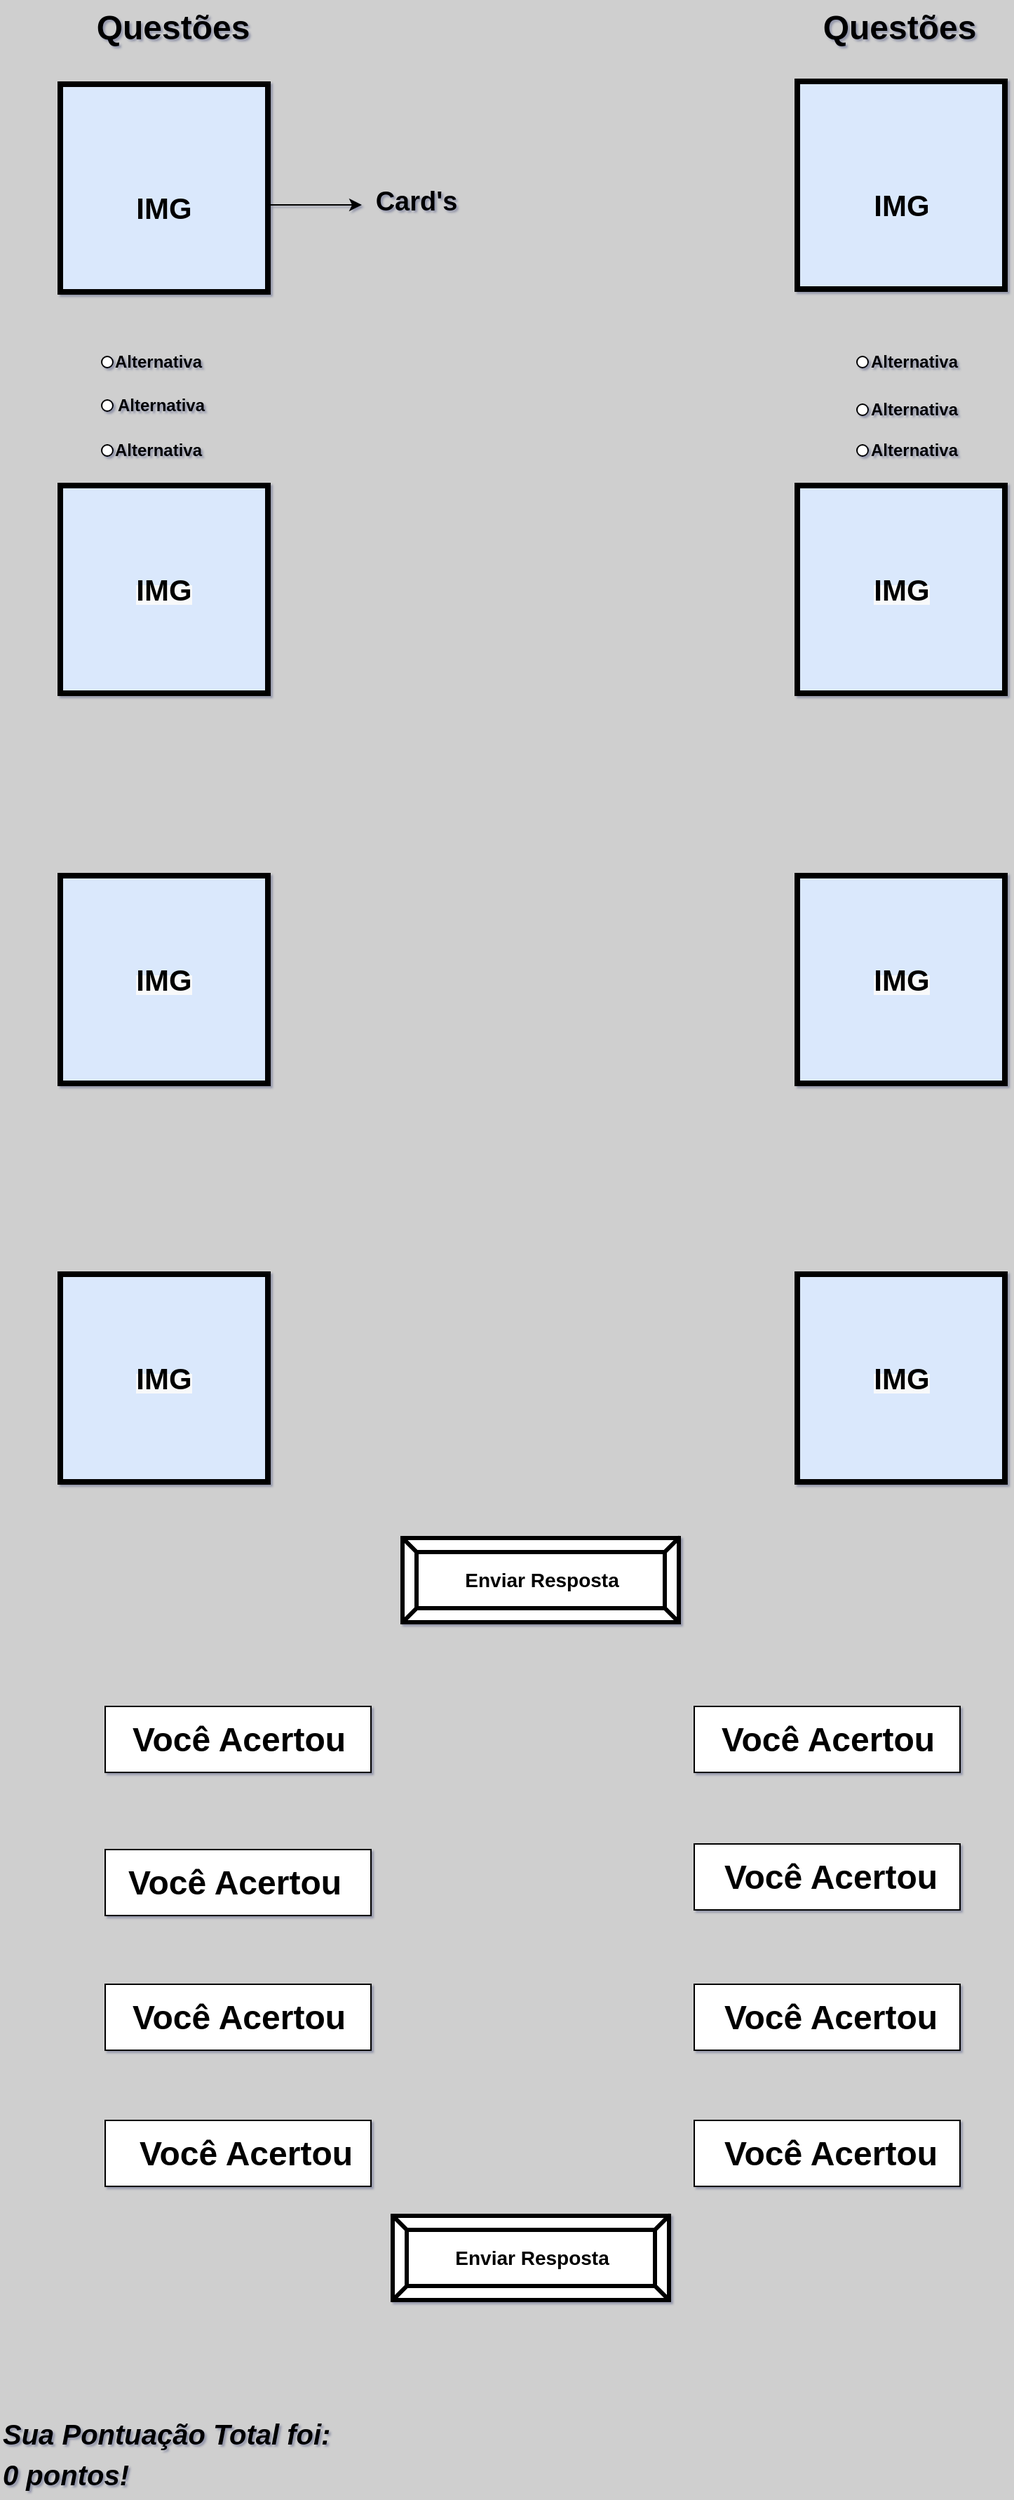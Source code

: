 <mxfile version="14.2.4" type="device"><diagram id="YZzkj1lBWzzHuOXY3-uS" name="Page-1"><mxGraphModel dx="1422" dy="762" grid="0" gridSize="10" guides="1" tooltips="1" connect="1" arrows="1" fold="1" page="1" pageScale="1" pageWidth="827" pageHeight="1169" background="#CFCFCF" math="0" shadow="1"><root><mxCell id="0"/><mxCell id="1" parent="0"/><mxCell id="aG8yV-BHXdRvFB3ECB0A-2" value="&lt;br&gt;&lt;br&gt;&lt;b style=&quot;font-family: &amp;#34;helvetica&amp;#34;&quot;&gt;&lt;font style=&quot;font-size: 21px&quot;&gt;IMG&lt;/font&gt;&lt;/b&gt;" style="whiteSpace=wrap;html=1;aspect=fixed;fillColor=#dae8fc;strokeWidth=4;" vertex="1" parent="1"><mxGeometry x="596.5" y="64" width="148" height="148" as="geometry"/></mxCell><mxCell id="aG8yV-BHXdRvFB3ECB0A-3" value="&#10;&#10;&lt;b style=&quot;color: rgb(0, 0, 0); font-family: helvetica; font-size: 12px; font-style: normal; letter-spacing: normal; text-align: center; text-indent: 0px; text-transform: none; word-spacing: 0px; background-color: rgb(248, 249, 250);&quot;&gt;&lt;font style=&quot;font-size: 21px&quot;&gt;IMG&lt;/font&gt;&lt;/b&gt;&#10;&#10;" style="whiteSpace=wrap;html=1;aspect=fixed;fillColor=#dae8fc;strokeWidth=4;" vertex="1" parent="1"><mxGeometry x="71" y="352" width="148" height="148" as="geometry"/></mxCell><mxCell id="aG8yV-BHXdRvFB3ECB0A-4" value="&#10;&#10;&lt;b style=&quot;color: rgb(0, 0, 0); font-family: helvetica; font-size: 12px; font-style: normal; letter-spacing: normal; text-align: center; text-indent: 0px; text-transform: none; word-spacing: 0px; background-color: rgb(248, 249, 250);&quot;&gt;&lt;font style=&quot;font-size: 21px&quot;&gt;IMG&lt;/font&gt;&lt;/b&gt;&#10;&#10;" style="whiteSpace=wrap;html=1;aspect=fixed;fillColor=#dae8fc;strokeWidth=4;" vertex="1" parent="1"><mxGeometry x="596.5" y="352" width="148" height="148" as="geometry"/></mxCell><mxCell id="aG8yV-BHXdRvFB3ECB0A-5" value="&#10;&#10;&lt;b style=&quot;color: rgb(0, 0, 0); font-family: helvetica; font-size: 12px; font-style: normal; letter-spacing: normal; text-align: center; text-indent: 0px; text-transform: none; word-spacing: 0px; background-color: rgb(248, 249, 250);&quot;&gt;&lt;font style=&quot;font-size: 21px&quot;&gt;IMG&lt;/font&gt;&lt;/b&gt;&#10;&#10;" style="whiteSpace=wrap;html=1;aspect=fixed;fillColor=#dae8fc;strokeWidth=4;" vertex="1" parent="1"><mxGeometry x="71" y="630" width="148" height="148" as="geometry"/></mxCell><mxCell id="aG8yV-BHXdRvFB3ECB0A-6" value="&#10;&#10;&lt;b style=&quot;color: rgb(0, 0, 0); font-family: helvetica; font-size: 12px; font-style: normal; letter-spacing: normal; text-align: center; text-indent: 0px; text-transform: none; word-spacing: 0px; background-color: rgb(248, 249, 250);&quot;&gt;&lt;font style=&quot;font-size: 21px&quot;&gt;IMG&lt;/font&gt;&lt;/b&gt;&#10;&#10;" style="whiteSpace=wrap;html=1;aspect=fixed;fillColor=#dae8fc;strokeWidth=4;" vertex="1" parent="1"><mxGeometry x="596.5" y="630" width="148" height="148" as="geometry"/></mxCell><mxCell id="aG8yV-BHXdRvFB3ECB0A-7" value="&#10;&#10;&lt;b style=&quot;color: rgb(0, 0, 0); font-family: helvetica; font-size: 12px; font-style: normal; letter-spacing: normal; text-align: center; text-indent: 0px; text-transform: none; word-spacing: 0px; background-color: rgb(248, 249, 250);&quot;&gt;&lt;font style=&quot;font-size: 21px&quot;&gt;IMG&lt;/font&gt;&lt;/b&gt;&#10;&#10;" style="whiteSpace=wrap;html=1;aspect=fixed;fillColor=#dae8fc;strokeWidth=4;" vertex="1" parent="1"><mxGeometry x="71" y="914" width="148" height="148" as="geometry"/></mxCell><mxCell id="aG8yV-BHXdRvFB3ECB0A-8" value="&#10;&#10;&lt;b style=&quot;color: rgb(0, 0, 0); font-family: helvetica; font-size: 12px; font-style: normal; letter-spacing: normal; text-align: center; text-indent: 0px; text-transform: none; word-spacing: 0px; background-color: rgb(248, 249, 250);&quot;&gt;&lt;font style=&quot;font-size: 21px&quot;&gt;IMG&lt;/font&gt;&lt;/b&gt;&#10;&#10;" style="whiteSpace=wrap;html=1;aspect=fixed;fillColor=#dae8fc;strokeWidth=4;" vertex="1" parent="1"><mxGeometry x="596.5" y="914" width="148" height="148" as="geometry"/></mxCell><mxCell id="aG8yV-BHXdRvFB3ECB0A-9" value="&lt;b&gt;&lt;font style=&quot;font-size: 14px&quot;&gt;Enviar Resposta&lt;/font&gt;&lt;/b&gt;" style="labelPosition=center;verticalLabelPosition=middle;align=center;html=1;shape=mxgraph.basic.button;dx=10;strokeWidth=3;" vertex="1" parent="1"><mxGeometry x="315" y="1102" width="197" height="60" as="geometry"/></mxCell><mxCell id="aG8yV-BHXdRvFB3ECB0A-12" value="Questões" style="text;strokeColor=none;fillColor=none;html=1;fontSize=24;fontStyle=1;verticalAlign=middle;align=center;" vertex="1" parent="1"><mxGeometry x="100.5" y="6" width="100" height="40" as="geometry"/></mxCell><mxCell id="aG8yV-BHXdRvFB3ECB0A-13" value="Questões" style="text;strokeColor=none;fillColor=none;html=1;fontSize=24;fontStyle=1;verticalAlign=middle;align=center;" vertex="1" parent="1"><mxGeometry x="618.5" y="6" width="100" height="40" as="geometry"/></mxCell><mxCell id="aG8yV-BHXdRvFB3ECB0A-15" value="&lt;b&gt;Alternativa&lt;/b&gt;" style="text;html=1;strokeColor=none;fillColor=none;align=center;verticalAlign=middle;whiteSpace=wrap;rounded=0;" vertex="1" parent="1"><mxGeometry x="110.5" y="247" width="60" height="34" as="geometry"/></mxCell><mxCell id="aG8yV-BHXdRvFB3ECB0A-16" value="&lt;b&gt;Alternativa&lt;/b&gt;" style="text;html=1;strokeColor=none;fillColor=none;align=center;verticalAlign=middle;whiteSpace=wrap;rounded=0;" vertex="1" parent="1"><mxGeometry x="113" y="278" width="60" height="34" as="geometry"/></mxCell><mxCell id="aG8yV-BHXdRvFB3ECB0A-17" value="&lt;b&gt;Alternativa&lt;/b&gt;" style="text;html=1;strokeColor=none;fillColor=none;align=center;verticalAlign=middle;whiteSpace=wrap;rounded=0;" vertex="1" parent="1"><mxGeometry x="110.5" y="310" width="60" height="34" as="geometry"/></mxCell><mxCell id="aG8yV-BHXdRvFB3ECB0A-18" value="" style="ellipse;whiteSpace=wrap;html=1;aspect=fixed;strokeColor=#000000;strokeWidth=1;" vertex="1" parent="1"><mxGeometry x="100.5" y="260" width="8" height="8" as="geometry"/></mxCell><mxCell id="aG8yV-BHXdRvFB3ECB0A-19" value="" style="ellipse;whiteSpace=wrap;html=1;aspect=fixed;strokeColor=#000000;strokeWidth=1;" vertex="1" parent="1"><mxGeometry x="100.5" y="291" width="8" height="8" as="geometry"/></mxCell><mxCell id="aG8yV-BHXdRvFB3ECB0A-20" value="" style="ellipse;whiteSpace=wrap;html=1;aspect=fixed;strokeColor=#000000;strokeWidth=1;" vertex="1" parent="1"><mxGeometry x="100.5" y="323" width="8" height="8" as="geometry"/></mxCell><mxCell id="aG8yV-BHXdRvFB3ECB0A-21" value="" style="rounded=0;whiteSpace=wrap;html=1;strokeColor=#000000;strokeWidth=1;" vertex="1" parent="1"><mxGeometry x="103" y="1222" width="189.5" height="47" as="geometry"/></mxCell><mxCell id="aG8yV-BHXdRvFB3ECB0A-22" value="" style="rounded=0;whiteSpace=wrap;html=1;strokeColor=#000000;strokeWidth=1;" vertex="1" parent="1"><mxGeometry x="523" y="1222" width="189.5" height="47" as="geometry"/></mxCell><mxCell id="aG8yV-BHXdRvFB3ECB0A-23" value="&lt;span style=&quot;color: rgba(0 , 0 , 0 , 0) ; font-family: monospace ; font-size: 0px&quot;&gt;%3CmxGraphModel%3E%3Croot%3E%3CmxCell%20id%3D%220%22%2F%3E%3CmxCell%20id%3D%221%22%20parent%3D%220%22%2F%3E%3CmxCell%20id%3D%222%22%20value%3D%22Voc%C3%AA%20Acertou%22%20style%3D%22text%3BstrokeColor%3Dnone%3BfillColor%3Dnone%3Bhtml%3D1%3BfontSize%3D24%3BfontStyle%3D1%3BverticalAlign%3Dmiddle%3Balign%3Dcenter%3B%22%20vertex%3D%221%22%20parent%3D%221%22%3E%3CmxGeometry%20x%3D%22147.75%22%20y%3D%221225.5%22%20width%3D%22100%22%20height%3D%2240%22%20as%3D%22geometry%22%2F%3E%3C%2FmxCell%3E%3C%2Froot%3E%3C%2FmxGraphModel%3E&lt;/span&gt;" style="rounded=0;whiteSpace=wrap;html=1;strokeColor=#000000;strokeWidth=1;" vertex="1" parent="1"><mxGeometry x="103" y="1324" width="189.5" height="47" as="geometry"/></mxCell><mxCell id="aG8yV-BHXdRvFB3ECB0A-24" value="" style="rounded=0;whiteSpace=wrap;html=1;strokeColor=#000000;strokeWidth=1;" vertex="1" parent="1"><mxGeometry x="523" y="1320" width="189.5" height="47" as="geometry"/></mxCell><mxCell id="aG8yV-BHXdRvFB3ECB0A-25" value="&lt;span style=&quot;color: rgba(0 , 0 , 0 , 0) ; font-family: monospace ; font-size: 0px&quot;&gt;%3CmxGraphModel%3E%3Croot%3E%3CmxCell%20id%3D%220%22%2F%3E%3CmxCell%20id%3D%221%22%20parent%3D%220%22%2F%3E%3CmxCell%20id%3D%222%22%20value%3D%22Voc%C3%AA%20Acertou%22%20style%3D%22text%3BstrokeColor%3Dnone%3BfillColor%3Dnone%3Bhtml%3D1%3BfontSize%3D24%3BfontStyle%3D1%3BverticalAlign%3Dmiddle%3Balign%3Dcenter%3B%22%20vertex%3D%221%22%20parent%3D%221%22%3E%3CmxGeometry%20x%3D%22147.75%22%20y%3D%221225.5%22%20width%3D%22100%22%20height%3D%2240%22%20as%3D%22geometry%22%2F%3E%3C%2FmxCell%3E%3C%2Froot%3E%3C%2FmxGraphModel%3E&lt;/span&gt;" style="rounded=0;whiteSpace=wrap;html=1;strokeColor=#000000;strokeWidth=1;" vertex="1" parent="1"><mxGeometry x="103" y="1420" width="189.5" height="47" as="geometry"/></mxCell><mxCell id="aG8yV-BHXdRvFB3ECB0A-26" value="" style="rounded=0;whiteSpace=wrap;html=1;strokeColor=#000000;strokeWidth=1;" vertex="1" parent="1"><mxGeometry x="523" y="1420" width="189.5" height="47" as="geometry"/></mxCell><mxCell id="aG8yV-BHXdRvFB3ECB0A-27" value="" style="rounded=0;whiteSpace=wrap;html=1;strokeColor=#000000;strokeWidth=1;" vertex="1" parent="1"><mxGeometry x="103" y="1517" width="189.5" height="47" as="geometry"/></mxCell><mxCell id="aG8yV-BHXdRvFB3ECB0A-28" value="" style="rounded=0;whiteSpace=wrap;html=1;strokeColor=#000000;strokeWidth=1;" vertex="1" parent="1"><mxGeometry x="523" y="1517" width="189.5" height="47" as="geometry"/></mxCell><mxCell id="aG8yV-BHXdRvFB3ECB0A-30" value="Você Acertou" style="text;strokeColor=none;fillColor=none;html=1;fontSize=24;fontStyle=1;verticalAlign=middle;align=center;" vertex="1" parent="1"><mxGeometry x="147.75" y="1225.5" width="100" height="40" as="geometry"/></mxCell><mxCell id="aG8yV-BHXdRvFB3ECB0A-31" value="Você Acertou" style="text;strokeColor=none;fillColor=none;html=1;fontSize=24;fontStyle=1;verticalAlign=middle;align=center;" vertex="1" parent="1"><mxGeometry x="567.75" y="1225.5" width="100" height="40" as="geometry"/></mxCell><mxCell id="aG8yV-BHXdRvFB3ECB0A-32" value="Você Acertou" style="text;strokeColor=none;fillColor=none;html=1;fontSize=24;fontStyle=1;verticalAlign=middle;align=center;" vertex="1" parent="1"><mxGeometry x="145" y="1327.5" width="100" height="40" as="geometry"/></mxCell><mxCell id="aG8yV-BHXdRvFB3ECB0A-33" value="Você Acertou" style="text;strokeColor=none;fillColor=none;html=1;fontSize=24;fontStyle=1;verticalAlign=middle;align=center;" vertex="1" parent="1"><mxGeometry x="570" y="1324" width="100" height="40" as="geometry"/></mxCell><mxCell id="aG8yV-BHXdRvFB3ECB0A-34" value="Você Acertou" style="text;strokeColor=none;fillColor=none;html=1;fontSize=24;fontStyle=1;verticalAlign=middle;align=center;" vertex="1" parent="1"><mxGeometry x="147.75" y="1423.5" width="100" height="40" as="geometry"/></mxCell><mxCell id="aG8yV-BHXdRvFB3ECB0A-35" value="Você Acertou" style="text;strokeColor=none;fillColor=none;html=1;fontSize=24;fontStyle=1;verticalAlign=middle;align=center;" vertex="1" parent="1"><mxGeometry x="570" y="1423.5" width="100" height="40" as="geometry"/></mxCell><mxCell id="aG8yV-BHXdRvFB3ECB0A-36" value="Você Acertou" style="text;strokeColor=none;fillColor=none;html=1;fontSize=24;fontStyle=1;verticalAlign=middle;align=center;" vertex="1" parent="1"><mxGeometry x="153" y="1520.5" width="100" height="40" as="geometry"/></mxCell><mxCell id="aG8yV-BHXdRvFB3ECB0A-37" value="Você Acertou" style="text;strokeColor=none;fillColor=none;html=1;fontSize=24;fontStyle=1;verticalAlign=middle;align=center;" vertex="1" parent="1"><mxGeometry x="570" y="1520.5" width="100" height="40" as="geometry"/></mxCell><mxCell id="aG8yV-BHXdRvFB3ECB0A-38" value="&lt;b&gt;&lt;font style=&quot;font-size: 14px&quot;&gt;Enviar Resposta&lt;/font&gt;&lt;/b&gt;" style="labelPosition=center;verticalLabelPosition=middle;align=center;html=1;shape=mxgraph.basic.button;dx=10;strokeWidth=3;" vertex="1" parent="1"><mxGeometry x="308" y="1585" width="197" height="60" as="geometry"/></mxCell><mxCell id="aG8yV-BHXdRvFB3ECB0A-39" value="&lt;font style=&quot;font-size: 20px&quot;&gt;&lt;i&gt;Sua Pontuação Total foi:&lt;br&gt;0 pontos!&lt;/i&gt;&lt;/font&gt;" style="text;strokeColor=none;fillColor=none;html=1;fontSize=24;fontStyle=1;verticalAlign=middle;align=left;" vertex="1" parent="1"><mxGeometry x="28" y="1734" width="100" height="40" as="geometry"/></mxCell><mxCell id="aG8yV-BHXdRvFB3ECB0A-41" value="&lt;br&gt;&lt;br&gt;&lt;b style=&quot;font-family: &amp;#34;helvetica&amp;#34;&quot;&gt;&lt;font style=&quot;font-size: 21px&quot;&gt;IMG&lt;/font&gt;&lt;/b&gt;" style="whiteSpace=wrap;html=1;aspect=fixed;fillColor=#dae8fc;strokeWidth=4;" vertex="1" parent="1"><mxGeometry x="71" y="66" width="148" height="148" as="geometry"/></mxCell><mxCell id="aG8yV-BHXdRvFB3ECB0A-42" value="&lt;b&gt;Alternativa&lt;/b&gt;" style="text;html=1;strokeColor=none;fillColor=none;align=center;verticalAlign=middle;whiteSpace=wrap;rounded=0;" vertex="1" parent="1"><mxGeometry x="650" y="247" width="60" height="34" as="geometry"/></mxCell><mxCell id="aG8yV-BHXdRvFB3ECB0A-43" value="&lt;b&gt;Alternativa&lt;/b&gt;" style="text;html=1;strokeColor=none;fillColor=none;align=center;verticalAlign=middle;whiteSpace=wrap;rounded=0;" vertex="1" parent="1"><mxGeometry x="650" y="281" width="60" height="34" as="geometry"/></mxCell><mxCell id="aG8yV-BHXdRvFB3ECB0A-44" value="&lt;b&gt;Alternativa&lt;/b&gt;" style="text;html=1;strokeColor=none;fillColor=none;align=center;verticalAlign=middle;whiteSpace=wrap;rounded=0;" vertex="1" parent="1"><mxGeometry x="650" y="310" width="60" height="34" as="geometry"/></mxCell><mxCell id="aG8yV-BHXdRvFB3ECB0A-45" value="" style="ellipse;whiteSpace=wrap;html=1;aspect=fixed;strokeColor=#000000;strokeWidth=1;" vertex="1" parent="1"><mxGeometry x="639" y="260" width="8" height="8" as="geometry"/></mxCell><mxCell id="aG8yV-BHXdRvFB3ECB0A-46" value="" style="ellipse;whiteSpace=wrap;html=1;aspect=fixed;strokeColor=#000000;strokeWidth=1;" vertex="1" parent="1"><mxGeometry x="639" y="294" width="8" height="8" as="geometry"/></mxCell><mxCell id="aG8yV-BHXdRvFB3ECB0A-47" value="" style="ellipse;whiteSpace=wrap;html=1;aspect=fixed;strokeColor=#000000;strokeWidth=1;" vertex="1" parent="1"><mxGeometry x="639" y="323" width="8" height="8" as="geometry"/></mxCell><mxCell id="aG8yV-BHXdRvFB3ECB0A-48" value="" style="endArrow=classic;html=1;" edge="1" parent="1"><mxGeometry width="50" height="50" relative="1" as="geometry"><mxPoint x="221" y="152" as="sourcePoint"/><mxPoint x="286" y="152" as="targetPoint"/></mxGeometry></mxCell><mxCell id="aG8yV-BHXdRvFB3ECB0A-49" value="&lt;b&gt;&lt;font style=&quot;font-size: 19px&quot;&gt;Card's&lt;/font&gt;&lt;/b&gt;" style="text;html=1;strokeColor=none;fillColor=none;align=center;verticalAlign=middle;whiteSpace=wrap;rounded=0;" vertex="1" parent="1"><mxGeometry x="305" y="140" width="40" height="20" as="geometry"/></mxCell></root></mxGraphModel></diagram></mxfile>